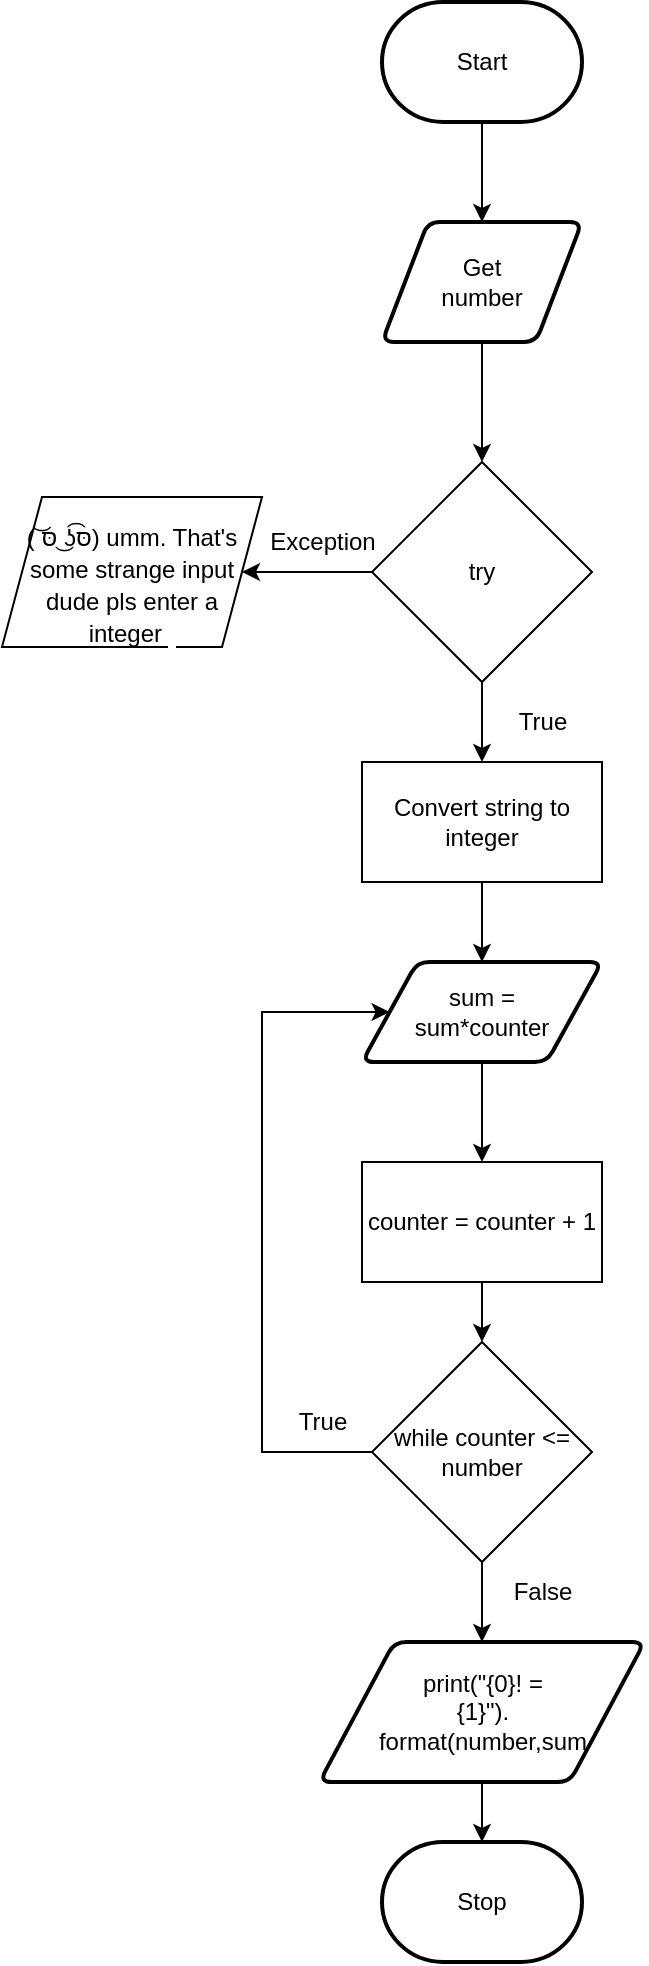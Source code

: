 <mxfile>
    <diagram id="pBK1guH4bu_zmOCUXD5L" name="Top Down">
        <mxGraphModel dx="434" dy="1550" grid="1" gridSize="10" guides="1" tooltips="1" connect="1" arrows="1" fold="1" page="1" pageScale="1" pageWidth="827" pageHeight="1169" math="0" shadow="0">
            <root>
                <mxCell id="0"/>
                <mxCell id="1" parent="0"/>
                <mxCell id="62" style="edgeStyle=none;html=1;" edge="1" parent="1" source="3" target="61">
                    <mxGeometry relative="1" as="geometry"/>
                </mxCell>
                <mxCell id="3" value="Get &lt;br&gt;number" style="shape=parallelogram;html=1;strokeWidth=2;perimeter=parallelogramPerimeter;whiteSpace=wrap;rounded=1;arcSize=12;size=0.23;" parent="1" vertex="1">
                    <mxGeometry x="370" y="-100" width="100" height="60" as="geometry"/>
                </mxCell>
                <mxCell id="6" value="Stop" style="strokeWidth=2;html=1;shape=mxgraph.flowchart.terminator;whiteSpace=wrap;" parent="1" vertex="1">
                    <mxGeometry x="370" y="710" width="100" height="60" as="geometry"/>
                </mxCell>
                <mxCell id="37" style="edgeStyle=none;html=1;entryX=0.5;entryY=0;entryDx=0;entryDy=0;" parent="1" source="33" target="3" edge="1">
                    <mxGeometry relative="1" as="geometry"/>
                </mxCell>
                <mxCell id="33" value="Start" style="strokeWidth=2;html=1;shape=mxgraph.flowchart.terminator;whiteSpace=wrap;" parent="1" vertex="1">
                    <mxGeometry x="370" y="-210" width="100" height="60" as="geometry"/>
                </mxCell>
                <mxCell id="75" style="edgeStyle=none;html=1;fontSize=12;" edge="1" parent="1" source="40" target="55">
                    <mxGeometry relative="1" as="geometry"/>
                </mxCell>
                <mxCell id="79" style="edgeStyle=elbowEdgeStyle;html=1;entryX=0;entryY=0.5;entryDx=0;entryDy=0;fontSize=12;rounded=0;exitX=0;exitY=0.5;exitDx=0;exitDy=0;" edge="1" parent="1" source="40" target="70">
                    <mxGeometry relative="1" as="geometry">
                        <Array as="points">
                            <mxPoint x="310" y="410"/>
                        </Array>
                    </mxGeometry>
                </mxCell>
                <mxCell id="40" value="while counter &amp;lt;= number" style="rhombus;whiteSpace=wrap;html=1;" parent="1" vertex="1">
                    <mxGeometry x="365" y="460" width="110" height="110" as="geometry"/>
                </mxCell>
                <mxCell id="57" style="edgeStyle=elbowEdgeStyle;html=1;" parent="1" source="55" target="6" edge="1">
                    <mxGeometry relative="1" as="geometry"/>
                </mxCell>
                <mxCell id="55" value="print(&quot;{0}! = &lt;br&gt;{1}&quot;).&lt;br&gt;format(number,sum" style="shape=parallelogram;html=1;strokeWidth=2;perimeter=parallelogramPerimeter;whiteSpace=wrap;rounded=1;arcSize=12;size=0.23;" parent="1" vertex="1">
                    <mxGeometry x="338.75" y="610" width="162.5" height="70" as="geometry"/>
                </mxCell>
                <mxCell id="59" value="True" style="text;html=1;align=center;verticalAlign=middle;resizable=0;points=[];autosize=1;strokeColor=none;fillColor=none;" parent="1" vertex="1">
                    <mxGeometry x="320" y="490" width="40" height="20" as="geometry"/>
                </mxCell>
                <mxCell id="63" style="edgeStyle=none;html=1;" edge="1" parent="1" source="61">
                    <mxGeometry relative="1" as="geometry">
                        <mxPoint x="300" y="75" as="targetPoint"/>
                    </mxGeometry>
                </mxCell>
                <mxCell id="67" style="edgeStyle=none;html=1;fontSize=12;" edge="1" parent="1" source="61" target="66">
                    <mxGeometry relative="1" as="geometry"/>
                </mxCell>
                <mxCell id="61" value="try" style="rhombus;whiteSpace=wrap;html=1;" vertex="1" parent="1">
                    <mxGeometry x="365" y="20" width="110" height="110" as="geometry"/>
                </mxCell>
                <mxCell id="64" value="Exception" style="text;html=1;align=center;verticalAlign=middle;resizable=0;points=[];autosize=1;strokeColor=none;fillColor=none;" vertex="1" parent="1">
                    <mxGeometry x="305" y="50" width="70" height="20" as="geometry"/>
                </mxCell>
                <mxCell id="65" value="&lt;h2 style=&quot;box-sizing: border-box ; font-family: &amp;#34;arial&amp;#34; , &amp;#34;helvetica&amp;#34; , &amp;#34;open sans&amp;#34; ; font-weight: 500 ; line-height: 14px ; margin-top: 20px ; margin-bottom: 10px&quot;&gt;&lt;span style=&quot;box-sizing: border-box ; font-size: 12px&quot;&gt;( ͝סּ ͜ʖ͡סּ) umm. That's some strange input dude pls enter a integer&amp;nbsp;&lt;span style=&quot;background-color: rgb(255 , 255 , 255)&quot;&gt;&amp;nbsp;&lt;/span&gt;&lt;/span&gt;&lt;/h2&gt;" style="shape=parallelogram;perimeter=parallelogramPerimeter;whiteSpace=wrap;html=1;fixedSize=1;" vertex="1" parent="1">
                    <mxGeometry x="180" y="37.5" width="130" height="75" as="geometry"/>
                </mxCell>
                <mxCell id="71" style="edgeStyle=none;html=1;entryX=0.5;entryY=0;entryDx=0;entryDy=0;fontSize=12;" edge="1" parent="1" source="66" target="70">
                    <mxGeometry relative="1" as="geometry"/>
                </mxCell>
                <mxCell id="66" value="Convert string to integer" style="rounded=0;whiteSpace=wrap;html=1;labelBackgroundColor=none;fontSize=12;" vertex="1" parent="1">
                    <mxGeometry x="360" y="170" width="120" height="60" as="geometry"/>
                </mxCell>
                <mxCell id="73" style="edgeStyle=none;html=1;fontSize=12;" edge="1" parent="1" source="70" target="72">
                    <mxGeometry relative="1" as="geometry"/>
                </mxCell>
                <mxCell id="70" value="sum = &lt;br&gt;sum*counter" style="shape=parallelogram;html=1;strokeWidth=2;perimeter=parallelogramPerimeter;whiteSpace=wrap;rounded=1;arcSize=12;size=0.23;" vertex="1" parent="1">
                    <mxGeometry x="360" y="270" width="120" height="50" as="geometry"/>
                </mxCell>
                <mxCell id="74" style="edgeStyle=none;html=1;fontSize=12;" edge="1" parent="1" source="72" target="40">
                    <mxGeometry relative="1" as="geometry"/>
                </mxCell>
                <mxCell id="72" value="counter = counter + 1" style="rounded=0;whiteSpace=wrap;html=1;labelBackgroundColor=none;fontSize=12;" vertex="1" parent="1">
                    <mxGeometry x="360" y="370" width="120" height="60" as="geometry"/>
                </mxCell>
                <mxCell id="76" value="False" style="text;html=1;align=center;verticalAlign=middle;resizable=0;points=[];autosize=1;strokeColor=none;fillColor=none;fontSize=12;" vertex="1" parent="1">
                    <mxGeometry x="430" y="575" width="40" height="20" as="geometry"/>
                </mxCell>
                <mxCell id="82" value="True" style="text;html=1;align=center;verticalAlign=middle;resizable=0;points=[];autosize=1;strokeColor=none;fillColor=none;" vertex="1" parent="1">
                    <mxGeometry x="430" y="140" width="40" height="20" as="geometry"/>
                </mxCell>
            </root>
        </mxGraphModel>
    </diagram>
</mxfile>
